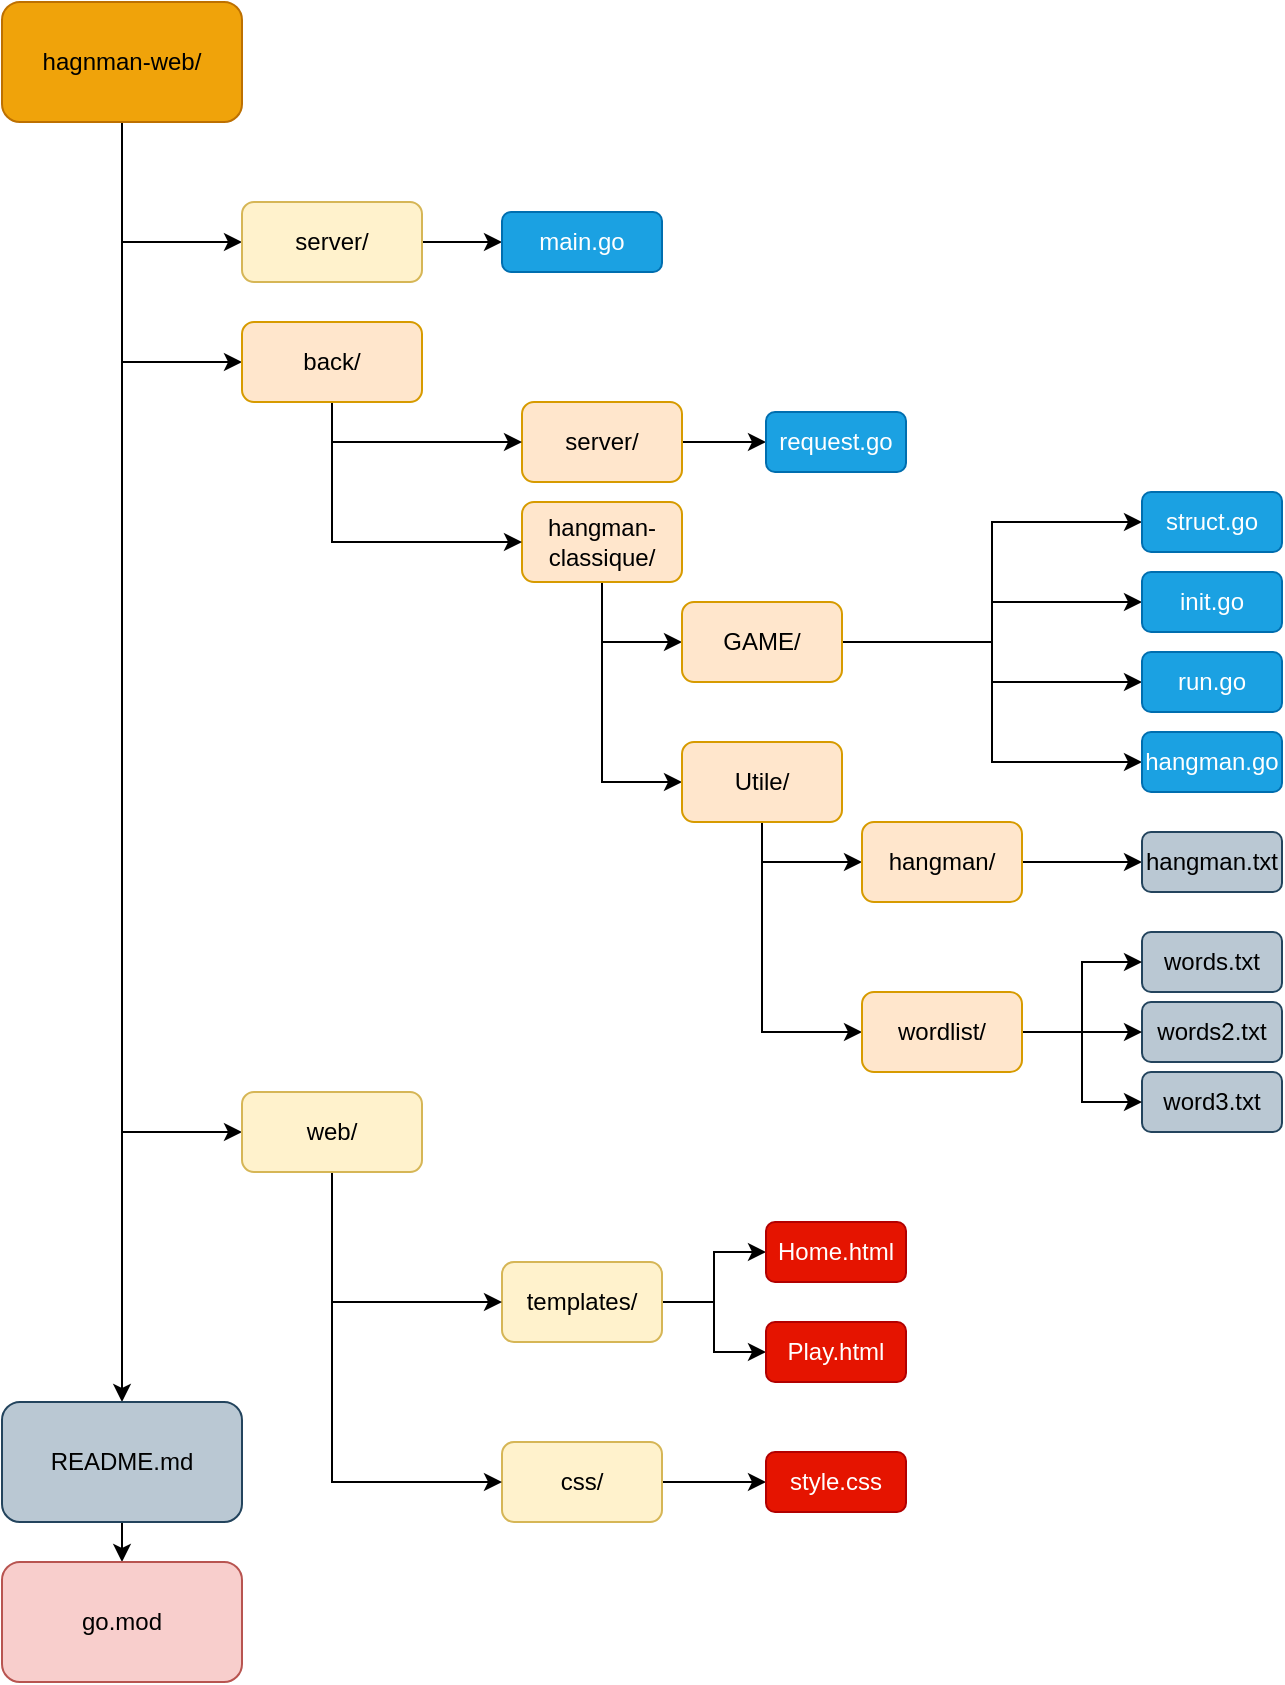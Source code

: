 <mxfile version="24.7.17">
  <diagram name="Page-1" id="2c0d36ab-eaac-3732-788b-9136903baeff">
    <mxGraphModel dx="1609" dy="1127" grid="1" gridSize="10" guides="1" tooltips="1" connect="1" arrows="1" fold="1" page="1" pageScale="1.5" pageWidth="1169" pageHeight="827" background="none" math="0" shadow="0">
      <root>
        <mxCell id="0" />
        <mxCell id="1" parent="0" />
        <mxCell id="HnV1cj8BDtSpKdVWJ-36-133" style="edgeStyle=orthogonalEdgeStyle;rounded=0;orthogonalLoop=1;jettySize=auto;html=1;exitX=0.5;exitY=1;exitDx=0;exitDy=0;entryX=0.5;entryY=0;entryDx=0;entryDy=0;" edge="1" parent="1" source="HnV1cj8BDtSpKdVWJ-36-123" target="HnV1cj8BDtSpKdVWJ-36-128">
          <mxGeometry relative="1" as="geometry" />
        </mxCell>
        <mxCell id="HnV1cj8BDtSpKdVWJ-36-135" style="edgeStyle=orthogonalEdgeStyle;rounded=0;orthogonalLoop=1;jettySize=auto;html=1;exitX=0.5;exitY=1;exitDx=0;exitDy=0;entryX=0;entryY=0.5;entryDx=0;entryDy=0;" edge="1" parent="1" source="HnV1cj8BDtSpKdVWJ-36-123" target="HnV1cj8BDtSpKdVWJ-36-124">
          <mxGeometry relative="1" as="geometry" />
        </mxCell>
        <mxCell id="HnV1cj8BDtSpKdVWJ-36-136" style="edgeStyle=orthogonalEdgeStyle;rounded=0;orthogonalLoop=1;jettySize=auto;html=1;exitX=0.5;exitY=1;exitDx=0;exitDy=0;entryX=0;entryY=0.5;entryDx=0;entryDy=0;" edge="1" parent="1" source="HnV1cj8BDtSpKdVWJ-36-123" target="HnV1cj8BDtSpKdVWJ-36-131">
          <mxGeometry relative="1" as="geometry" />
        </mxCell>
        <mxCell id="HnV1cj8BDtSpKdVWJ-36-137" style="edgeStyle=orthogonalEdgeStyle;rounded=0;orthogonalLoop=1;jettySize=auto;html=1;exitX=0.5;exitY=1;exitDx=0;exitDy=0;entryX=0;entryY=0.5;entryDx=0;entryDy=0;" edge="1" parent="1" source="HnV1cj8BDtSpKdVWJ-36-123" target="HnV1cj8BDtSpKdVWJ-36-132">
          <mxGeometry relative="1" as="geometry" />
        </mxCell>
        <mxCell id="HnV1cj8BDtSpKdVWJ-36-123" value="hagnman-web/" style="rounded=1;whiteSpace=wrap;html=1;fillColor=#f0a30a;strokeColor=#BD7000;fontColor=#000000;" vertex="1" parent="1">
          <mxGeometry x="390" y="90" width="120" height="60" as="geometry" />
        </mxCell>
        <mxCell id="HnV1cj8BDtSpKdVWJ-36-162" style="edgeStyle=orthogonalEdgeStyle;rounded=0;orthogonalLoop=1;jettySize=auto;html=1;exitX=1;exitY=0.5;exitDx=0;exitDy=0;entryX=0;entryY=0.5;entryDx=0;entryDy=0;" edge="1" parent="1" source="HnV1cj8BDtSpKdVWJ-36-124" target="HnV1cj8BDtSpKdVWJ-36-138">
          <mxGeometry relative="1" as="geometry" />
        </mxCell>
        <mxCell id="HnV1cj8BDtSpKdVWJ-36-124" value="server/" style="rounded=1;whiteSpace=wrap;html=1;fillColor=#fff2cc;strokeColor=#d6b656;" vertex="1" parent="1">
          <mxGeometry x="510" y="190" width="90" height="40" as="geometry" />
        </mxCell>
        <mxCell id="HnV1cj8BDtSpKdVWJ-36-158" style="edgeStyle=orthogonalEdgeStyle;rounded=0;orthogonalLoop=1;jettySize=auto;html=1;exitX=0.5;exitY=1;exitDx=0;exitDy=0;entryX=0;entryY=0.5;entryDx=0;entryDy=0;" edge="1" parent="1" source="HnV1cj8BDtSpKdVWJ-36-125" target="HnV1cj8BDtSpKdVWJ-36-155">
          <mxGeometry relative="1" as="geometry" />
        </mxCell>
        <mxCell id="HnV1cj8BDtSpKdVWJ-36-159" style="edgeStyle=orthogonalEdgeStyle;rounded=0;orthogonalLoop=1;jettySize=auto;html=1;exitX=0.5;exitY=1;exitDx=0;exitDy=0;entryX=0;entryY=0.5;entryDx=0;entryDy=0;" edge="1" parent="1" source="HnV1cj8BDtSpKdVWJ-36-125" target="HnV1cj8BDtSpKdVWJ-36-156">
          <mxGeometry relative="1" as="geometry" />
        </mxCell>
        <mxCell id="HnV1cj8BDtSpKdVWJ-36-125" value="hangman-classique/" style="rounded=1;whiteSpace=wrap;html=1;fillColor=#ffe6cc;strokeColor=#d79b00;" vertex="1" parent="1">
          <mxGeometry x="650" y="340" width="80" height="40" as="geometry" />
        </mxCell>
        <mxCell id="HnV1cj8BDtSpKdVWJ-36-166" style="edgeStyle=orthogonalEdgeStyle;rounded=0;orthogonalLoop=1;jettySize=auto;html=1;exitX=1;exitY=0.5;exitDx=0;exitDy=0;entryX=0;entryY=0.5;entryDx=0;entryDy=0;" edge="1" parent="1" source="HnV1cj8BDtSpKdVWJ-36-126" target="HnV1cj8BDtSpKdVWJ-36-147">
          <mxGeometry relative="1" as="geometry" />
        </mxCell>
        <mxCell id="HnV1cj8BDtSpKdVWJ-36-126" value="css/" style="rounded=1;whiteSpace=wrap;html=1;fillColor=#fff2cc;strokeColor=#d6b656;" vertex="1" parent="1">
          <mxGeometry x="640" y="810" width="80" height="40" as="geometry" />
        </mxCell>
        <mxCell id="HnV1cj8BDtSpKdVWJ-36-164" style="edgeStyle=orthogonalEdgeStyle;rounded=0;orthogonalLoop=1;jettySize=auto;html=1;exitX=1;exitY=0.5;exitDx=0;exitDy=0;entryX=0;entryY=0.5;entryDx=0;entryDy=0;" edge="1" parent="1" source="HnV1cj8BDtSpKdVWJ-36-127" target="HnV1cj8BDtSpKdVWJ-36-145">
          <mxGeometry relative="1" as="geometry" />
        </mxCell>
        <mxCell id="HnV1cj8BDtSpKdVWJ-36-165" style="edgeStyle=orthogonalEdgeStyle;rounded=0;orthogonalLoop=1;jettySize=auto;html=1;exitX=1;exitY=0.5;exitDx=0;exitDy=0;" edge="1" parent="1" source="HnV1cj8BDtSpKdVWJ-36-127" target="HnV1cj8BDtSpKdVWJ-36-151">
          <mxGeometry relative="1" as="geometry" />
        </mxCell>
        <mxCell id="HnV1cj8BDtSpKdVWJ-36-127" value="templates/" style="rounded=1;whiteSpace=wrap;html=1;fillColor=#fff2cc;strokeColor=#d6b656;" vertex="1" parent="1">
          <mxGeometry x="640" y="720" width="80" height="40" as="geometry" />
        </mxCell>
        <mxCell id="HnV1cj8BDtSpKdVWJ-36-134" style="edgeStyle=orthogonalEdgeStyle;rounded=0;orthogonalLoop=1;jettySize=auto;html=1;exitX=0.5;exitY=1;exitDx=0;exitDy=0;entryX=0.5;entryY=0;entryDx=0;entryDy=0;" edge="1" parent="1" source="HnV1cj8BDtSpKdVWJ-36-128" target="HnV1cj8BDtSpKdVWJ-36-129">
          <mxGeometry relative="1" as="geometry" />
        </mxCell>
        <mxCell id="HnV1cj8BDtSpKdVWJ-36-128" value="README.md" style="rounded=1;whiteSpace=wrap;html=1;fillColor=#bac8d3;strokeColor=#23445d;" vertex="1" parent="1">
          <mxGeometry x="390" y="790" width="120" height="60" as="geometry" />
        </mxCell>
        <mxCell id="HnV1cj8BDtSpKdVWJ-36-129" value="go.mod" style="rounded=1;whiteSpace=wrap;html=1;fillColor=#f8cecc;strokeColor=#b85450;" vertex="1" parent="1">
          <mxGeometry x="390" y="870" width="120" height="60" as="geometry" />
        </mxCell>
        <mxCell id="HnV1cj8BDtSpKdVWJ-36-163" style="edgeStyle=orthogonalEdgeStyle;rounded=0;orthogonalLoop=1;jettySize=auto;html=1;exitX=1;exitY=0.5;exitDx=0;exitDy=0;" edge="1" parent="1" source="HnV1cj8BDtSpKdVWJ-36-130" target="HnV1cj8BDtSpKdVWJ-36-143">
          <mxGeometry relative="1" as="geometry" />
        </mxCell>
        <mxCell id="HnV1cj8BDtSpKdVWJ-36-130" value="server/" style="rounded=1;whiteSpace=wrap;html=1;fillColor=#ffe6cc;strokeColor=#d79b00;" vertex="1" parent="1">
          <mxGeometry x="650" y="290" width="80" height="40" as="geometry" />
        </mxCell>
        <mxCell id="HnV1cj8BDtSpKdVWJ-36-141" style="edgeStyle=orthogonalEdgeStyle;rounded=0;orthogonalLoop=1;jettySize=auto;html=1;exitX=0.5;exitY=1;exitDx=0;exitDy=0;entryX=0;entryY=0.5;entryDx=0;entryDy=0;" edge="1" parent="1" source="HnV1cj8BDtSpKdVWJ-36-131" target="HnV1cj8BDtSpKdVWJ-36-125">
          <mxGeometry relative="1" as="geometry" />
        </mxCell>
        <mxCell id="HnV1cj8BDtSpKdVWJ-36-142" style="edgeStyle=orthogonalEdgeStyle;rounded=0;orthogonalLoop=1;jettySize=auto;html=1;exitX=0.5;exitY=1;exitDx=0;exitDy=0;entryX=0;entryY=0.5;entryDx=0;entryDy=0;" edge="1" parent="1" source="HnV1cj8BDtSpKdVWJ-36-131" target="HnV1cj8BDtSpKdVWJ-36-130">
          <mxGeometry relative="1" as="geometry" />
        </mxCell>
        <mxCell id="HnV1cj8BDtSpKdVWJ-36-131" value="back/" style="rounded=1;whiteSpace=wrap;html=1;fillColor=#ffe6cc;strokeColor=#d79b00;" vertex="1" parent="1">
          <mxGeometry x="510" y="250" width="90" height="40" as="geometry" />
        </mxCell>
        <mxCell id="HnV1cj8BDtSpKdVWJ-36-148" style="edgeStyle=orthogonalEdgeStyle;rounded=0;orthogonalLoop=1;jettySize=auto;html=1;exitX=0.5;exitY=1;exitDx=0;exitDy=0;entryX=0;entryY=0.5;entryDx=0;entryDy=0;" edge="1" parent="1" source="HnV1cj8BDtSpKdVWJ-36-132" target="HnV1cj8BDtSpKdVWJ-36-127">
          <mxGeometry relative="1" as="geometry" />
        </mxCell>
        <mxCell id="HnV1cj8BDtSpKdVWJ-36-149" style="edgeStyle=orthogonalEdgeStyle;rounded=0;orthogonalLoop=1;jettySize=auto;html=1;exitX=0.5;exitY=1;exitDx=0;exitDy=0;entryX=0;entryY=0.5;entryDx=0;entryDy=0;" edge="1" parent="1" source="HnV1cj8BDtSpKdVWJ-36-132" target="HnV1cj8BDtSpKdVWJ-36-126">
          <mxGeometry relative="1" as="geometry" />
        </mxCell>
        <mxCell id="HnV1cj8BDtSpKdVWJ-36-132" value="web/" style="rounded=1;whiteSpace=wrap;html=1;fillColor=#fff2cc;strokeColor=#d6b656;" vertex="1" parent="1">
          <mxGeometry x="510" y="635" width="90" height="40" as="geometry" />
        </mxCell>
        <mxCell id="HnV1cj8BDtSpKdVWJ-36-138" value="main.go" style="rounded=1;whiteSpace=wrap;html=1;fillColor=#1ba1e2;strokeColor=#006EAF;fontColor=#ffffff;" vertex="1" parent="1">
          <mxGeometry x="640" y="195" width="80" height="30" as="geometry" />
        </mxCell>
        <mxCell id="HnV1cj8BDtSpKdVWJ-36-143" value="request.go" style="rounded=1;whiteSpace=wrap;html=1;fillColor=#1ba1e2;strokeColor=#006EAF;fontColor=#ffffff;" vertex="1" parent="1">
          <mxGeometry x="772" y="295" width="70" height="30" as="geometry" />
        </mxCell>
        <mxCell id="HnV1cj8BDtSpKdVWJ-36-145" value="Home.html" style="rounded=1;whiteSpace=wrap;html=1;fillColor=#e51400;strokeColor=#B20000;fontColor=#ffffff;" vertex="1" parent="1">
          <mxGeometry x="772" y="700" width="70" height="30" as="geometry" />
        </mxCell>
        <mxCell id="HnV1cj8BDtSpKdVWJ-36-146" value="words2.txt" style="rounded=1;whiteSpace=wrap;html=1;fillColor=#bac8d3;strokeColor=#23445d;" vertex="1" parent="1">
          <mxGeometry x="960" y="590" width="70" height="30" as="geometry" />
        </mxCell>
        <mxCell id="HnV1cj8BDtSpKdVWJ-36-147" value="style.css" style="rounded=1;whiteSpace=wrap;html=1;fillColor=#e51400;strokeColor=#B20000;fontColor=#ffffff;" vertex="1" parent="1">
          <mxGeometry x="772" y="815" width="70" height="30" as="geometry" />
        </mxCell>
        <mxCell id="HnV1cj8BDtSpKdVWJ-36-151" value="Play.html" style="rounded=1;whiteSpace=wrap;html=1;fillColor=#e51400;strokeColor=#B20000;fontColor=#ffffff;" vertex="1" parent="1">
          <mxGeometry x="772" y="750" width="70" height="30" as="geometry" />
        </mxCell>
        <mxCell id="HnV1cj8BDtSpKdVWJ-36-170" style="edgeStyle=orthogonalEdgeStyle;rounded=0;orthogonalLoop=1;jettySize=auto;html=1;exitX=0.5;exitY=1;exitDx=0;exitDy=0;entryX=0;entryY=0.5;entryDx=0;entryDy=0;" edge="1" parent="1" source="HnV1cj8BDtSpKdVWJ-36-155" target="HnV1cj8BDtSpKdVWJ-36-169">
          <mxGeometry relative="1" as="geometry" />
        </mxCell>
        <mxCell id="HnV1cj8BDtSpKdVWJ-36-171" style="edgeStyle=orthogonalEdgeStyle;rounded=0;orthogonalLoop=1;jettySize=auto;html=1;exitX=0.5;exitY=1;exitDx=0;exitDy=0;entryX=0;entryY=0.5;entryDx=0;entryDy=0;" edge="1" parent="1" source="HnV1cj8BDtSpKdVWJ-36-155" target="HnV1cj8BDtSpKdVWJ-36-168">
          <mxGeometry relative="1" as="geometry" />
        </mxCell>
        <mxCell id="HnV1cj8BDtSpKdVWJ-36-155" value="Utile/" style="rounded=1;whiteSpace=wrap;html=1;fillColor=#ffe6cc;strokeColor=#d79b00;" vertex="1" parent="1">
          <mxGeometry x="730" y="460" width="80" height="40" as="geometry" />
        </mxCell>
        <mxCell id="HnV1cj8BDtSpKdVWJ-36-183" style="edgeStyle=orthogonalEdgeStyle;rounded=0;orthogonalLoop=1;jettySize=auto;html=1;exitX=1;exitY=0.5;exitDx=0;exitDy=0;entryX=0;entryY=0.5;entryDx=0;entryDy=0;" edge="1" parent="1" source="HnV1cj8BDtSpKdVWJ-36-156" target="HnV1cj8BDtSpKdVWJ-36-178">
          <mxGeometry relative="1" as="geometry" />
        </mxCell>
        <mxCell id="HnV1cj8BDtSpKdVWJ-36-184" style="edgeStyle=orthogonalEdgeStyle;rounded=0;orthogonalLoop=1;jettySize=auto;html=1;exitX=1;exitY=0.5;exitDx=0;exitDy=0;entryX=0;entryY=0.5;entryDx=0;entryDy=0;" edge="1" parent="1" source="HnV1cj8BDtSpKdVWJ-36-156" target="HnV1cj8BDtSpKdVWJ-36-180">
          <mxGeometry relative="1" as="geometry" />
        </mxCell>
        <mxCell id="HnV1cj8BDtSpKdVWJ-36-185" style="edgeStyle=orthogonalEdgeStyle;rounded=0;orthogonalLoop=1;jettySize=auto;html=1;exitX=1;exitY=0.5;exitDx=0;exitDy=0;entryX=0;entryY=0.5;entryDx=0;entryDy=0;" edge="1" parent="1" source="HnV1cj8BDtSpKdVWJ-36-156" target="HnV1cj8BDtSpKdVWJ-36-181">
          <mxGeometry relative="1" as="geometry" />
        </mxCell>
        <mxCell id="HnV1cj8BDtSpKdVWJ-36-186" style="edgeStyle=orthogonalEdgeStyle;rounded=0;orthogonalLoop=1;jettySize=auto;html=1;exitX=1;exitY=0.5;exitDx=0;exitDy=0;entryX=0;entryY=0.5;entryDx=0;entryDy=0;" edge="1" parent="1" source="HnV1cj8BDtSpKdVWJ-36-156" target="HnV1cj8BDtSpKdVWJ-36-179">
          <mxGeometry relative="1" as="geometry" />
        </mxCell>
        <mxCell id="HnV1cj8BDtSpKdVWJ-36-156" value="GAME/" style="rounded=1;whiteSpace=wrap;html=1;fillColor=#ffe6cc;strokeColor=#d79b00;" vertex="1" parent="1">
          <mxGeometry x="730" y="390" width="80" height="40" as="geometry" />
        </mxCell>
        <mxCell id="HnV1cj8BDtSpKdVWJ-36-160" value="word3.txt" style="rounded=1;whiteSpace=wrap;html=1;fillColor=#bac8d3;strokeColor=#23445d;" vertex="1" parent="1">
          <mxGeometry x="960" y="625" width="70" height="30" as="geometry" />
        </mxCell>
        <mxCell id="HnV1cj8BDtSpKdVWJ-36-161" value="words.txt" style="rounded=1;whiteSpace=wrap;html=1;fillColor=#bac8d3;strokeColor=#23445d;" vertex="1" parent="1">
          <mxGeometry x="960" y="555" width="70" height="30" as="geometry" />
        </mxCell>
        <mxCell id="HnV1cj8BDtSpKdVWJ-36-173" style="edgeStyle=orthogonalEdgeStyle;rounded=0;orthogonalLoop=1;jettySize=auto;html=1;exitX=1;exitY=0.5;exitDx=0;exitDy=0;entryX=0;entryY=0.5;entryDx=0;entryDy=0;" edge="1" parent="1" source="HnV1cj8BDtSpKdVWJ-36-168" target="HnV1cj8BDtSpKdVWJ-36-146">
          <mxGeometry relative="1" as="geometry" />
        </mxCell>
        <mxCell id="HnV1cj8BDtSpKdVWJ-36-175" style="edgeStyle=orthogonalEdgeStyle;rounded=0;orthogonalLoop=1;jettySize=auto;html=1;exitX=1;exitY=0.5;exitDx=0;exitDy=0;entryX=0;entryY=0.5;entryDx=0;entryDy=0;" edge="1" parent="1" source="HnV1cj8BDtSpKdVWJ-36-168" target="HnV1cj8BDtSpKdVWJ-36-161">
          <mxGeometry relative="1" as="geometry" />
        </mxCell>
        <mxCell id="HnV1cj8BDtSpKdVWJ-36-187" style="edgeStyle=orthogonalEdgeStyle;rounded=0;orthogonalLoop=1;jettySize=auto;html=1;exitX=1;exitY=0.5;exitDx=0;exitDy=0;entryX=0;entryY=0.5;entryDx=0;entryDy=0;" edge="1" parent="1" source="HnV1cj8BDtSpKdVWJ-36-168" target="HnV1cj8BDtSpKdVWJ-36-160">
          <mxGeometry relative="1" as="geometry" />
        </mxCell>
        <mxCell id="HnV1cj8BDtSpKdVWJ-36-168" value="wordlist/" style="rounded=1;whiteSpace=wrap;html=1;fillColor=#ffe6cc;strokeColor=#d79b00;" vertex="1" parent="1">
          <mxGeometry x="820" y="585" width="80" height="40" as="geometry" />
        </mxCell>
        <mxCell id="HnV1cj8BDtSpKdVWJ-36-177" style="edgeStyle=orthogonalEdgeStyle;rounded=0;orthogonalLoop=1;jettySize=auto;html=1;exitX=1;exitY=0.5;exitDx=0;exitDy=0;entryX=0;entryY=0.5;entryDx=0;entryDy=0;" edge="1" parent="1" source="HnV1cj8BDtSpKdVWJ-36-169" target="HnV1cj8BDtSpKdVWJ-36-176">
          <mxGeometry relative="1" as="geometry" />
        </mxCell>
        <mxCell id="HnV1cj8BDtSpKdVWJ-36-169" value="hangman/" style="rounded=1;whiteSpace=wrap;html=1;fillColor=#ffe6cc;strokeColor=#d79b00;" vertex="1" parent="1">
          <mxGeometry x="820" y="500" width="80" height="40" as="geometry" />
        </mxCell>
        <mxCell id="HnV1cj8BDtSpKdVWJ-36-176" value="hangman.txt" style="rounded=1;whiteSpace=wrap;html=1;fillColor=#bac8d3;strokeColor=#23445d;" vertex="1" parent="1">
          <mxGeometry x="960" y="505" width="70" height="30" as="geometry" />
        </mxCell>
        <mxCell id="HnV1cj8BDtSpKdVWJ-36-178" value="struct.go" style="rounded=1;whiteSpace=wrap;html=1;fillColor=#1ba1e2;strokeColor=#006EAF;fontColor=#ffffff;" vertex="1" parent="1">
          <mxGeometry x="960" y="335" width="70" height="30" as="geometry" />
        </mxCell>
        <mxCell id="HnV1cj8BDtSpKdVWJ-36-179" value="hangman.go" style="rounded=1;whiteSpace=wrap;html=1;fillColor=#1ba1e2;strokeColor=#006EAF;fontColor=#ffffff;" vertex="1" parent="1">
          <mxGeometry x="960" y="455" width="70" height="30" as="geometry" />
        </mxCell>
        <mxCell id="HnV1cj8BDtSpKdVWJ-36-180" value="init.go" style="rounded=1;whiteSpace=wrap;html=1;fillColor=#1ba1e2;strokeColor=#006EAF;fontColor=#ffffff;" vertex="1" parent="1">
          <mxGeometry x="960" y="375" width="70" height="30" as="geometry" />
        </mxCell>
        <mxCell id="HnV1cj8BDtSpKdVWJ-36-181" value="run.go" style="rounded=1;whiteSpace=wrap;html=1;fillColor=#1ba1e2;strokeColor=#006EAF;fontColor=#ffffff;" vertex="1" parent="1">
          <mxGeometry x="960" y="415" width="70" height="30" as="geometry" />
        </mxCell>
      </root>
    </mxGraphModel>
  </diagram>
</mxfile>
